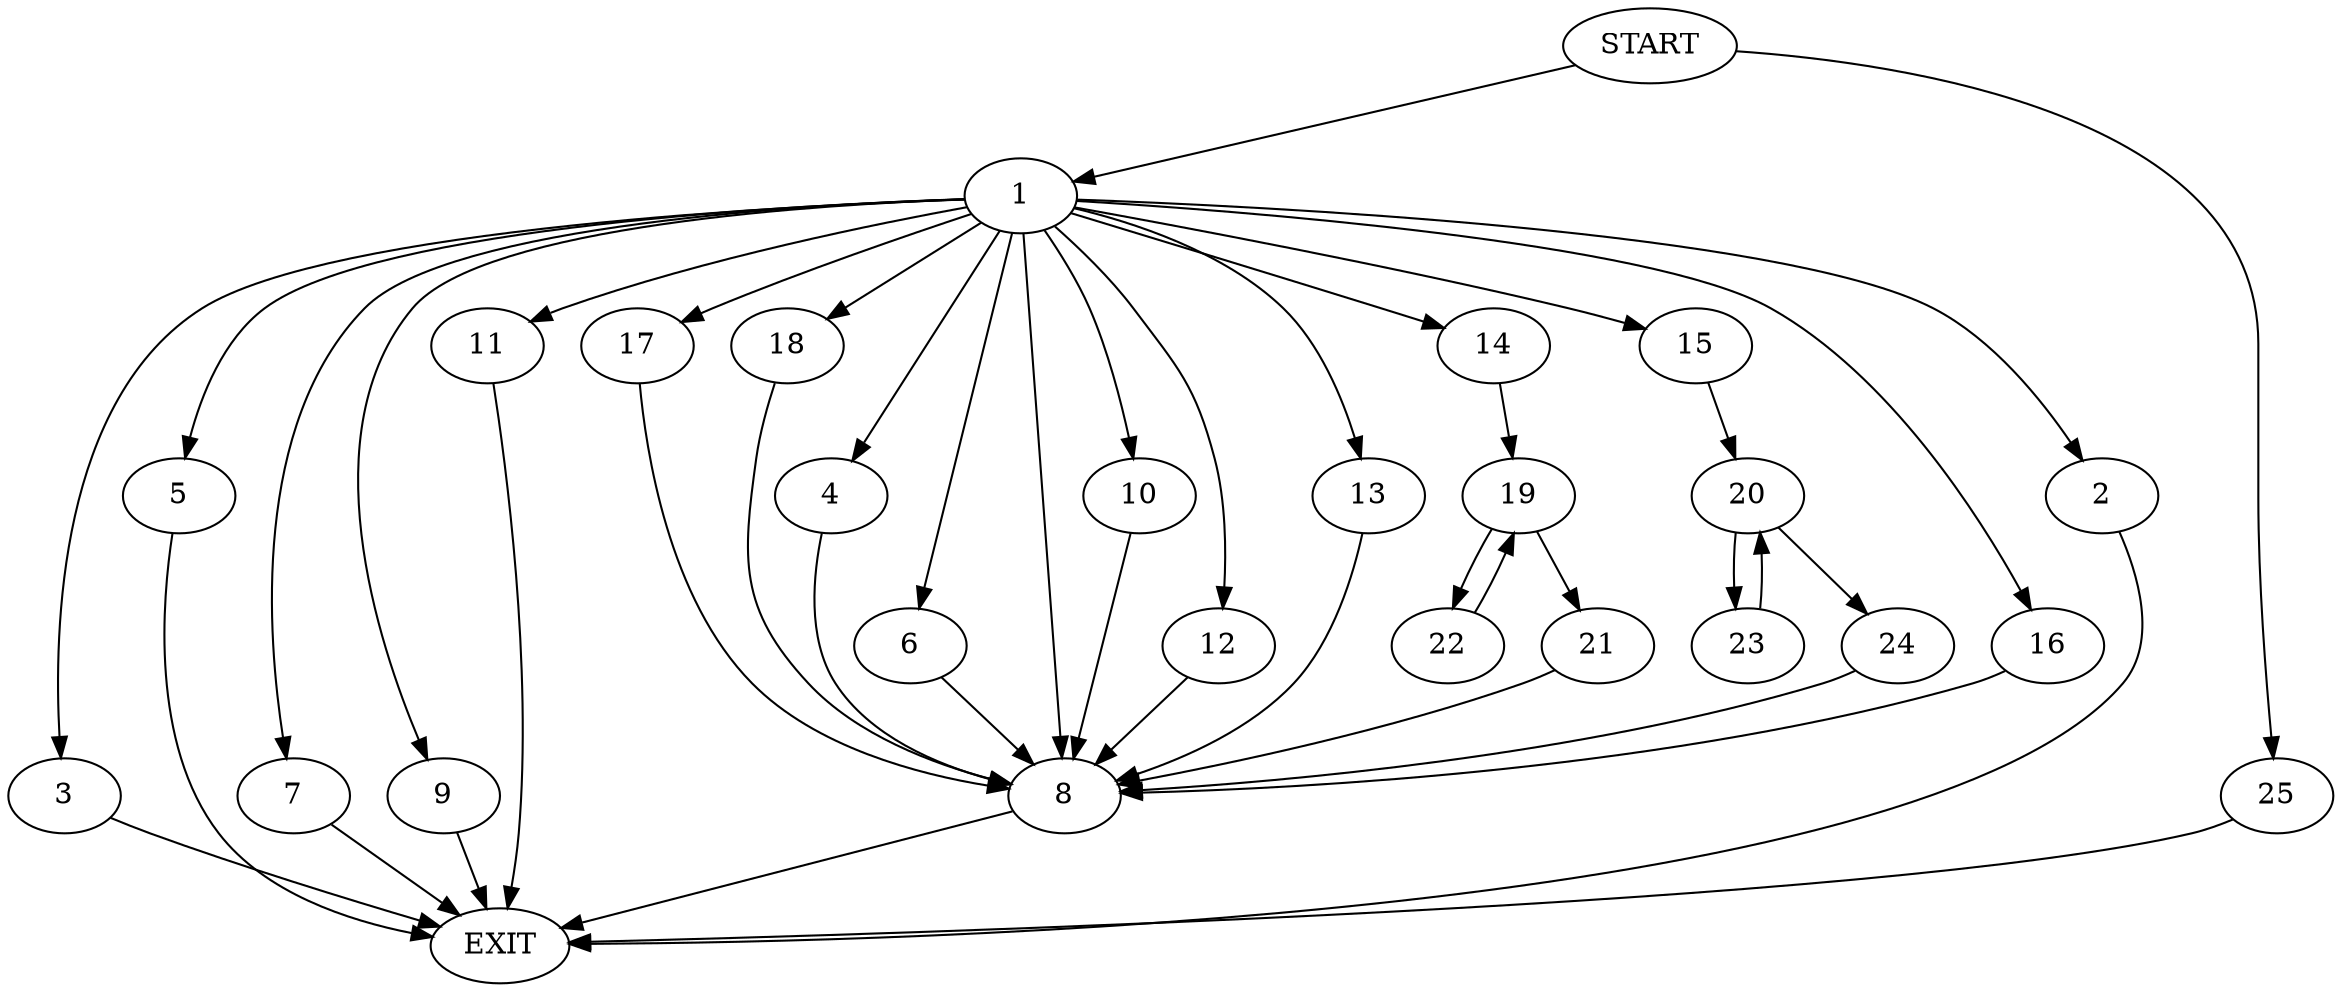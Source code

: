 digraph {
0 [label="START"]
26 [label="EXIT"]
0 -> 1
1 -> 2
1 -> 3
1 -> 4
1 -> 5
1 -> 6
1 -> 7
1 -> 8
1 -> 9
1 -> 10
1 -> 11
1 -> 12
1 -> 13
1 -> 14
1 -> 15
1 -> 16
1 -> 17
1 -> 18
14 -> 19
10 -> 8
2 -> 26
16 -> 8
17 -> 8
13 -> 8
15 -> 20
9 -> 26
18 -> 8
3 -> 26
11 -> 26
5 -> 26
12 -> 8
4 -> 8
7 -> 26
8 -> 26
6 -> 8
19 -> 21
19 -> 22
21 -> 8
22 -> 19
20 -> 23
20 -> 24
23 -> 20
24 -> 8
0 -> 25
25 -> 26
}
